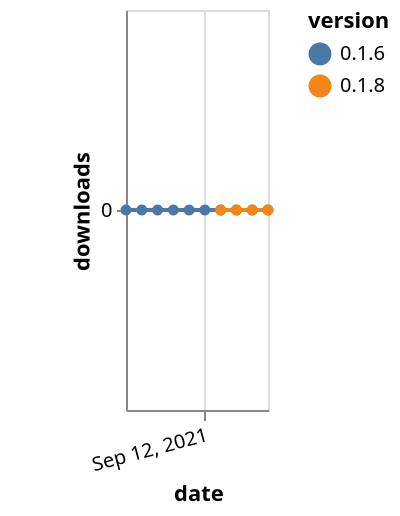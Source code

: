 {"$schema": "https://vega.github.io/schema/vega-lite/v5.json", "description": "A simple bar chart with embedded data.", "data": {"values": [{"date": "2021-09-07", "total": 10, "delta": 0, "version": "0.1.6"}, {"date": "2021-09-08", "total": 12, "delta": 0, "version": "0.1.6"}, {"date": "2021-09-09", "total": 13, "delta": 0, "version": "0.1.6"}, {"date": "2021-09-10", "total": 17, "delta": 0, "version": "0.1.6"}, {"date": "2021-09-11", "total": 18, "delta": 0, "version": "0.1.6"}, {"date": "2021-09-12", "total": 20, "delta": 0, "version": "0.1.6"}, {"date": "2021-09-13", "total": 22, "delta": 0, "version": "0.1.6"}, {"date": "2021-09-14", "total": 23, "delta": 0, "version": "0.1.6"}, {"date": "2021-09-15", "total": 24, "delta": 0, "version": "0.1.6"}, {"date": "2021-09-16", "total": 25, "delta": 0, "version": "0.1.6"}, {"date": "2021-09-13", "total": 8, "delta": 0, "version": "0.1.8"}, {"date": "2021-09-14", "total": 25, "delta": 0, "version": "0.1.8"}, {"date": "2021-09-15", "total": 36, "delta": 0, "version": "0.1.8"}, {"date": "2021-09-16", "total": 48, "delta": 0, "version": "0.1.8"}]}, "width": "container", "mark": {"type": "line", "point": {"filled": true}}, "encoding": {"x": {"field": "date", "type": "temporal", "timeUnit": "yearmonthdate", "title": "date", "axis": {"labelAngle": -15}}, "y": {"field": "delta", "type": "quantitative", "title": "downloads"}, "color": {"field": "version", "type": "nominal"}, "tooltip": {"field": "delta"}}}